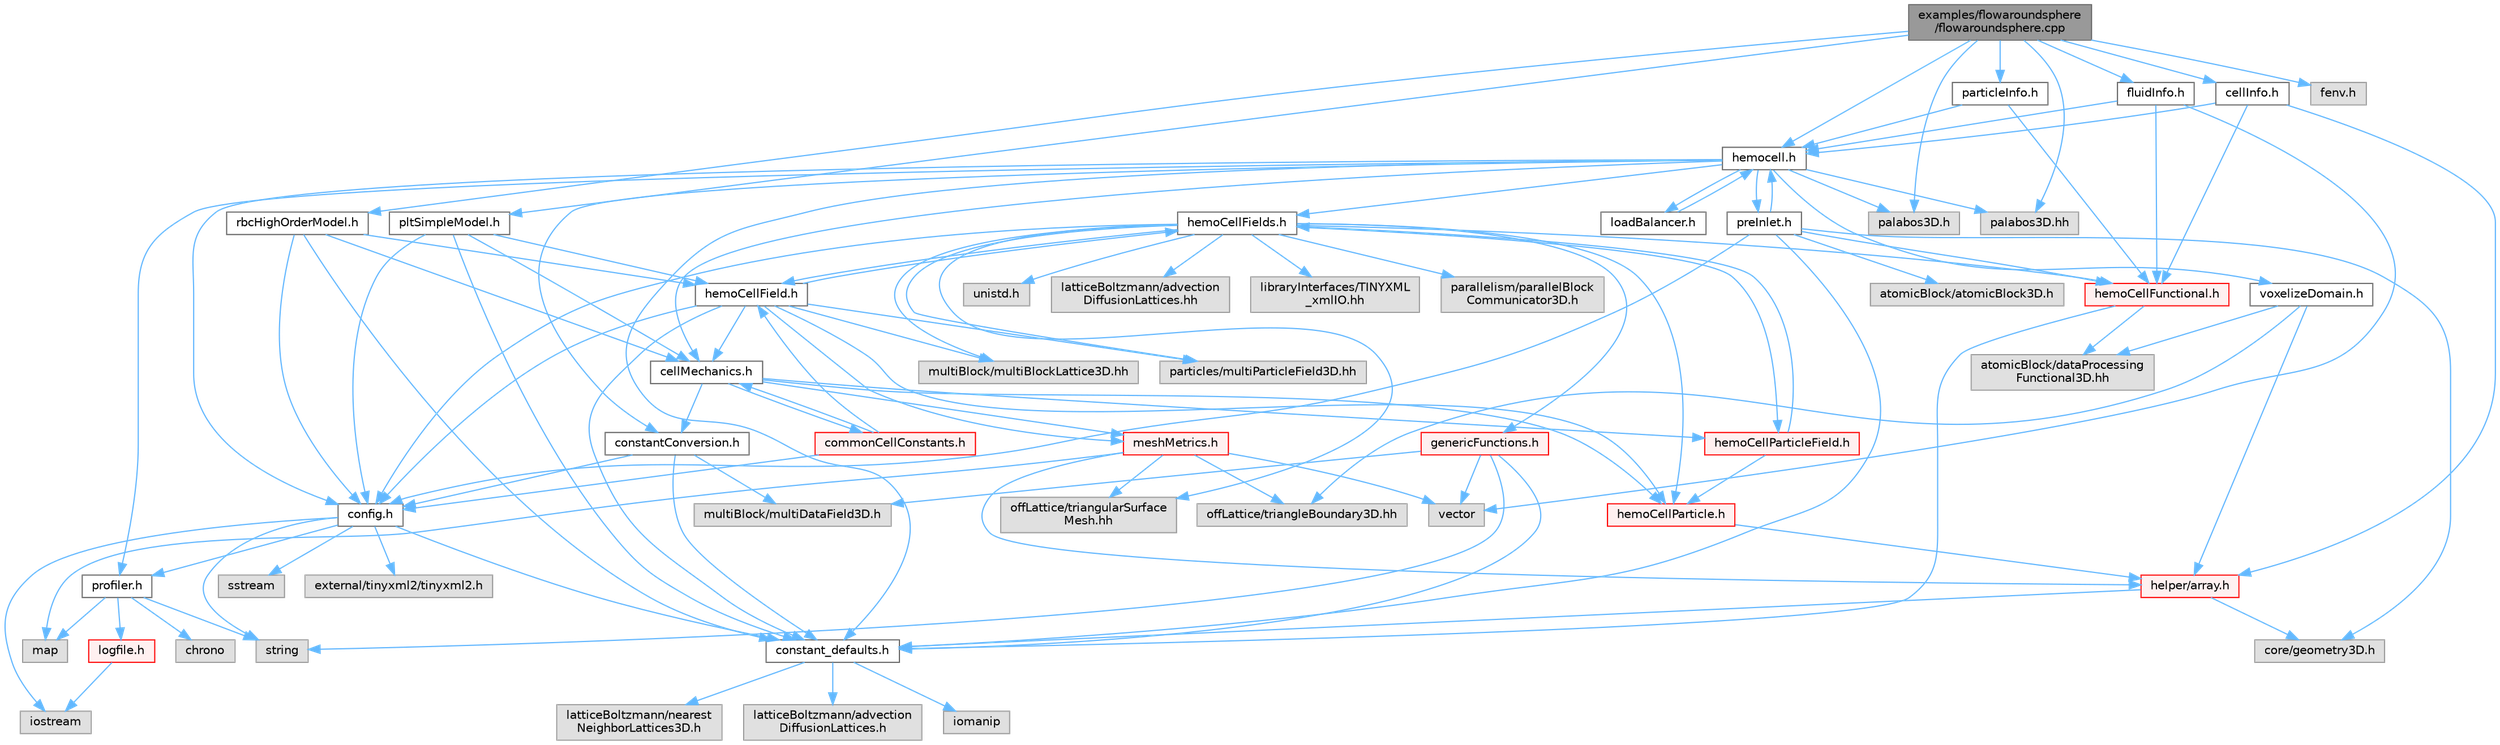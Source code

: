 digraph "examples/flowaroundsphere/flowaroundsphere.cpp"
{
 // LATEX_PDF_SIZE
  bgcolor="transparent";
  edge [fontname=Helvetica,fontsize=10,labelfontname=Helvetica,labelfontsize=10];
  node [fontname=Helvetica,fontsize=10,shape=box,height=0.2,width=0.4];
  Node1 [id="Node000001",label="examples/flowaroundsphere\l/flowaroundsphere.cpp",height=0.2,width=0.4,color="gray40", fillcolor="grey60", style="filled", fontcolor="black",tooltip=" "];
  Node1 -> Node2 [id="edge1_Node000001_Node000002",color="steelblue1",style="solid",tooltip=" "];
  Node2 [id="Node000002",label="hemocell.h",height=0.2,width=0.4,color="grey40", fillcolor="white", style="filled",URL="$hemocell_8h.html",tooltip=" "];
  Node2 -> Node3 [id="edge2_Node000002_Node000003",color="steelblue1",style="solid",tooltip=" "];
  Node3 [id="Node000003",label="constant_defaults.h",height=0.2,width=0.4,color="grey40", fillcolor="white", style="filled",URL="$constant__defaults_8h.html",tooltip=" "];
  Node3 -> Node4 [id="edge3_Node000003_Node000004",color="steelblue1",style="solid",tooltip=" "];
  Node4 [id="Node000004",label="iomanip",height=0.2,width=0.4,color="grey60", fillcolor="#E0E0E0", style="filled",tooltip=" "];
  Node3 -> Node5 [id="edge4_Node000003_Node000005",color="steelblue1",style="solid",tooltip=" "];
  Node5 [id="Node000005",label="latticeBoltzmann/nearest\lNeighborLattices3D.h",height=0.2,width=0.4,color="grey60", fillcolor="#E0E0E0", style="filled",tooltip=" "];
  Node3 -> Node6 [id="edge5_Node000003_Node000006",color="steelblue1",style="solid",tooltip=" "];
  Node6 [id="Node000006",label="latticeBoltzmann/advection\lDiffusionLattices.h",height=0.2,width=0.4,color="grey60", fillcolor="#E0E0E0", style="filled",tooltip=" "];
  Node2 -> Node7 [id="edge6_Node000002_Node000007",color="steelblue1",style="solid",tooltip=" "];
  Node7 [id="Node000007",label="config.h",height=0.2,width=0.4,color="grey40", fillcolor="white", style="filled",URL="$config_8h.html",tooltip=" "];
  Node7 -> Node8 [id="edge7_Node000007_Node000008",color="steelblue1",style="solid",tooltip=" "];
  Node8 [id="Node000008",label="profiler.h",height=0.2,width=0.4,color="grey40", fillcolor="white", style="filled",URL="$profiler_8h.html",tooltip=" "];
  Node8 -> Node9 [id="edge8_Node000008_Node000009",color="steelblue1",style="solid",tooltip=" "];
  Node9 [id="Node000009",label="chrono",height=0.2,width=0.4,color="grey60", fillcolor="#E0E0E0", style="filled",tooltip=" "];
  Node8 -> Node10 [id="edge9_Node000008_Node000010",color="steelblue1",style="solid",tooltip=" "];
  Node10 [id="Node000010",label="string",height=0.2,width=0.4,color="grey60", fillcolor="#E0E0E0", style="filled",tooltip=" "];
  Node8 -> Node11 [id="edge10_Node000008_Node000011",color="steelblue1",style="solid",tooltip=" "];
  Node11 [id="Node000011",label="map",height=0.2,width=0.4,color="grey60", fillcolor="#E0E0E0", style="filled",tooltip=" "];
  Node8 -> Node12 [id="edge11_Node000008_Node000012",color="steelblue1",style="solid",tooltip=" "];
  Node12 [id="Node000012",label="logfile.h",height=0.2,width=0.4,color="red", fillcolor="#FFF0F0", style="filled",URL="$logfile_8h.html",tooltip=" "];
  Node12 -> Node14 [id="edge12_Node000012_Node000014",color="steelblue1",style="solid",tooltip=" "];
  Node14 [id="Node000014",label="iostream",height=0.2,width=0.4,color="grey60", fillcolor="#E0E0E0", style="filled",tooltip=" "];
  Node7 -> Node15 [id="edge13_Node000007_Node000015",color="steelblue1",style="solid",tooltip=" "];
  Node15 [id="Node000015",label="external/tinyxml2/tinyxml2.h",height=0.2,width=0.4,color="grey60", fillcolor="#E0E0E0", style="filled",tooltip=" "];
  Node7 -> Node3 [id="edge14_Node000007_Node000003",color="steelblue1",style="solid",tooltip=" "];
  Node7 -> Node10 [id="edge15_Node000007_Node000010",color="steelblue1",style="solid",tooltip=" "];
  Node7 -> Node14 [id="edge16_Node000007_Node000014",color="steelblue1",style="solid",tooltip=" "];
  Node7 -> Node16 [id="edge17_Node000007_Node000016",color="steelblue1",style="solid",tooltip=" "];
  Node16 [id="Node000016",label="sstream",height=0.2,width=0.4,color="grey60", fillcolor="#E0E0E0", style="filled",tooltip=" "];
  Node2 -> Node17 [id="edge18_Node000002_Node000017",color="steelblue1",style="solid",tooltip=" "];
  Node17 [id="Node000017",label="hemoCellFields.h",height=0.2,width=0.4,color="grey40", fillcolor="white", style="filled",URL="$hemoCellFields_8h.html",tooltip=" "];
  Node17 -> Node18 [id="edge19_Node000017_Node000018",color="steelblue1",style="solid",tooltip=" "];
  Node18 [id="Node000018",label="hemoCellParticleField.h",height=0.2,width=0.4,color="red", fillcolor="#FFF0F0", style="filled",URL="$hemoCellParticleField_8h.html",tooltip=" "];
  Node18 -> Node17 [id="edge20_Node000018_Node000017",color="steelblue1",style="solid",tooltip=" "];
  Node18 -> Node21 [id="edge21_Node000018_Node000021",color="steelblue1",style="solid",tooltip=" "];
  Node21 [id="Node000021",label="hemoCellParticle.h",height=0.2,width=0.4,color="red", fillcolor="#FFF0F0", style="filled",URL="$hemoCellParticle_8h.html",tooltip=" "];
  Node21 -> Node22 [id="edge22_Node000021_Node000022",color="steelblue1",style="solid",tooltip=" "];
  Node22 [id="Node000022",label="helper/array.h",height=0.2,width=0.4,color="red", fillcolor="#FFF0F0", style="filled",URL="$array_8h.html",tooltip=" "];
  Node22 -> Node3 [id="edge23_Node000022_Node000003",color="steelblue1",style="solid",tooltip=" "];
  Node22 -> Node26 [id="edge24_Node000022_Node000026",color="steelblue1",style="solid",tooltip=" "];
  Node26 [id="Node000026",label="core/geometry3D.h",height=0.2,width=0.4,color="grey60", fillcolor="#E0E0E0", style="filled",tooltip=" "];
  Node17 -> Node30 [id="edge25_Node000017_Node000030",color="steelblue1",style="solid",tooltip=" "];
  Node30 [id="Node000030",label="genericFunctions.h",height=0.2,width=0.4,color="red", fillcolor="#FFF0F0", style="filled",URL="$genericFunctions_8h.html",tooltip=" "];
  Node30 -> Node32 [id="edge26_Node000030_Node000032",color="steelblue1",style="solid",tooltip=" "];
  Node32 [id="Node000032",label="vector",height=0.2,width=0.4,color="grey60", fillcolor="#E0E0E0", style="filled",tooltip=" "];
  Node30 -> Node10 [id="edge27_Node000030_Node000010",color="steelblue1",style="solid",tooltip=" "];
  Node30 -> Node36 [id="edge28_Node000030_Node000036",color="steelblue1",style="solid",tooltip=" "];
  Node36 [id="Node000036",label="multiBlock/multiDataField3D.h",height=0.2,width=0.4,color="grey60", fillcolor="#E0E0E0", style="filled",tooltip=" "];
  Node30 -> Node3 [id="edge29_Node000030_Node000003",color="steelblue1",style="solid",tooltip=" "];
  Node17 -> Node37 [id="edge30_Node000017_Node000037",color="steelblue1",style="solid",tooltip=" "];
  Node37 [id="Node000037",label="hemoCellFunctional.h",height=0.2,width=0.4,color="red", fillcolor="#FFF0F0", style="filled",URL="$hemoCellFunctional_8h.html",tooltip=" "];
  Node37 -> Node3 [id="edge31_Node000037_Node000003",color="steelblue1",style="solid",tooltip=" "];
  Node37 -> Node39 [id="edge32_Node000037_Node000039",color="steelblue1",style="solid",tooltip=" "];
  Node39 [id="Node000039",label="atomicBlock/dataProcessing\lFunctional3D.hh",height=0.2,width=0.4,color="grey60", fillcolor="#E0E0E0", style="filled",tooltip=" "];
  Node17 -> Node42 [id="edge33_Node000017_Node000042",color="steelblue1",style="solid",tooltip=" "];
  Node42 [id="Node000042",label="hemoCellField.h",height=0.2,width=0.4,color="grey40", fillcolor="white", style="filled",URL="$hemoCellField_8h.html",tooltip=" "];
  Node42 -> Node7 [id="edge34_Node000042_Node000007",color="steelblue1",style="solid",tooltip=" "];
  Node42 -> Node3 [id="edge35_Node000042_Node000003",color="steelblue1",style="solid",tooltip=" "];
  Node42 -> Node43 [id="edge36_Node000042_Node000043",color="steelblue1",style="solid",tooltip=" "];
  Node43 [id="Node000043",label="cellMechanics.h",height=0.2,width=0.4,color="grey40", fillcolor="white", style="filled",URL="$cellMechanics_8h.html",tooltip=" "];
  Node43 -> Node18 [id="edge37_Node000043_Node000018",color="steelblue1",style="solid",tooltip=" "];
  Node43 -> Node21 [id="edge38_Node000043_Node000021",color="steelblue1",style="solid",tooltip=" "];
  Node43 -> Node44 [id="edge39_Node000043_Node000044",color="steelblue1",style="solid",tooltip=" "];
  Node44 [id="Node000044",label="commonCellConstants.h",height=0.2,width=0.4,color="red", fillcolor="#FFF0F0", style="filled",URL="$commonCellConstants_8h.html",tooltip=" "];
  Node44 -> Node43 [id="edge40_Node000044_Node000043",color="steelblue1",style="solid",tooltip=" "];
  Node44 -> Node7 [id="edge41_Node000044_Node000007",color="steelblue1",style="solid",tooltip=" "];
  Node44 -> Node42 [id="edge42_Node000044_Node000042",color="steelblue1",style="solid",tooltip=" "];
  Node43 -> Node46 [id="edge43_Node000043_Node000046",color="steelblue1",style="solid",tooltip=" "];
  Node46 [id="Node000046",label="meshMetrics.h",height=0.2,width=0.4,color="red", fillcolor="#FFF0F0", style="filled",URL="$meshMetrics_8h.html",tooltip=" "];
  Node46 -> Node11 [id="edge44_Node000046_Node000011",color="steelblue1",style="solid",tooltip=" "];
  Node46 -> Node32 [id="edge45_Node000046_Node000032",color="steelblue1",style="solid",tooltip=" "];
  Node46 -> Node47 [id="edge46_Node000046_Node000047",color="steelblue1",style="solid",tooltip=" "];
  Node47 [id="Node000047",label="offLattice/triangularSurface\lMesh.hh",height=0.2,width=0.4,color="grey60", fillcolor="#E0E0E0", style="filled",tooltip=" "];
  Node46 -> Node48 [id="edge47_Node000046_Node000048",color="steelblue1",style="solid",tooltip=" "];
  Node48 [id="Node000048",label="offLattice/triangleBoundary3D.hh",height=0.2,width=0.4,color="grey60", fillcolor="#E0E0E0", style="filled",tooltip=" "];
  Node46 -> Node22 [id="edge48_Node000046_Node000022",color="steelblue1",style="solid",tooltip=" "];
  Node43 -> Node50 [id="edge49_Node000043_Node000050",color="steelblue1",style="solid",tooltip=" "];
  Node50 [id="Node000050",label="constantConversion.h",height=0.2,width=0.4,color="grey40", fillcolor="white", style="filled",URL="$constantConversion_8h.html",tooltip=" "];
  Node50 -> Node7 [id="edge50_Node000050_Node000007",color="steelblue1",style="solid",tooltip=" "];
  Node50 -> Node3 [id="edge51_Node000050_Node000003",color="steelblue1",style="solid",tooltip=" "];
  Node50 -> Node36 [id="edge52_Node000050_Node000036",color="steelblue1",style="solid",tooltip=" "];
  Node42 -> Node46 [id="edge53_Node000042_Node000046",color="steelblue1",style="solid",tooltip=" "];
  Node42 -> Node17 [id="edge54_Node000042_Node000017",color="steelblue1",style="solid",tooltip=" "];
  Node42 -> Node21 [id="edge55_Node000042_Node000021",color="steelblue1",style="solid",tooltip=" "];
  Node42 -> Node51 [id="edge56_Node000042_Node000051",color="steelblue1",style="solid",tooltip=" "];
  Node51 [id="Node000051",label="multiBlock/multiBlockLattice3D.hh",height=0.2,width=0.4,color="grey60", fillcolor="#E0E0E0", style="filled",tooltip=" "];
  Node42 -> Node52 [id="edge57_Node000042_Node000052",color="steelblue1",style="solid",tooltip=" "];
  Node52 [id="Node000052",label="particles/multiParticleField3D.hh",height=0.2,width=0.4,color="grey60", fillcolor="#E0E0E0", style="filled",tooltip=" "];
  Node17 -> Node21 [id="edge58_Node000017_Node000021",color="steelblue1",style="solid",tooltip=" "];
  Node17 -> Node7 [id="edge59_Node000017_Node000007",color="steelblue1",style="solid",tooltip=" "];
  Node17 -> Node53 [id="edge60_Node000017_Node000053",color="steelblue1",style="solid",tooltip=" "];
  Node53 [id="Node000053",label="unistd.h",height=0.2,width=0.4,color="grey60", fillcolor="#E0E0E0", style="filled",tooltip=" "];
  Node17 -> Node54 [id="edge61_Node000017_Node000054",color="steelblue1",style="solid",tooltip=" "];
  Node54 [id="Node000054",label="latticeBoltzmann/advection\lDiffusionLattices.hh",height=0.2,width=0.4,color="grey60", fillcolor="#E0E0E0", style="filled",tooltip=" "];
  Node17 -> Node51 [id="edge62_Node000017_Node000051",color="steelblue1",style="solid",tooltip=" "];
  Node17 -> Node47 [id="edge63_Node000017_Node000047",color="steelblue1",style="solid",tooltip=" "];
  Node17 -> Node55 [id="edge64_Node000017_Node000055",color="steelblue1",style="solid",tooltip=" "];
  Node55 [id="Node000055",label="libraryInterfaces/TINYXML\l_xmlIO.hh",height=0.2,width=0.4,color="grey60", fillcolor="#E0E0E0", style="filled",tooltip=" "];
  Node17 -> Node52 [id="edge65_Node000017_Node000052",color="steelblue1",style="solid",tooltip=" "];
  Node17 -> Node56 [id="edge66_Node000017_Node000056",color="steelblue1",style="solid",tooltip=" "];
  Node56 [id="Node000056",label="parallelism/parallelBlock\lCommunicator3D.h",height=0.2,width=0.4,color="grey60", fillcolor="#E0E0E0", style="filled",tooltip=" "];
  Node2 -> Node57 [id="edge67_Node000002_Node000057",color="steelblue1",style="solid",tooltip=" "];
  Node57 [id="Node000057",label="loadBalancer.h",height=0.2,width=0.4,color="grey40", fillcolor="white", style="filled",URL="$loadBalancer_8h.html",tooltip=" "];
  Node57 -> Node2 [id="edge68_Node000057_Node000002",color="steelblue1",style="solid",tooltip=" "];
  Node2 -> Node8 [id="edge69_Node000002_Node000008",color="steelblue1",style="solid",tooltip=" "];
  Node2 -> Node43 [id="edge70_Node000002_Node000043",color="steelblue1",style="solid",tooltip=" "];
  Node2 -> Node50 [id="edge71_Node000002_Node000050",color="steelblue1",style="solid",tooltip=" "];
  Node2 -> Node58 [id="edge72_Node000002_Node000058",color="steelblue1",style="solid",tooltip=" "];
  Node58 [id="Node000058",label="preInlet.h",height=0.2,width=0.4,color="grey40", fillcolor="white", style="filled",URL="$preInlet_8h.html",tooltip=" "];
  Node58 -> Node3 [id="edge73_Node000058_Node000003",color="steelblue1",style="solid",tooltip=" "];
  Node58 -> Node37 [id="edge74_Node000058_Node000037",color="steelblue1",style="solid",tooltip=" "];
  Node58 -> Node26 [id="edge75_Node000058_Node000026",color="steelblue1",style="solid",tooltip=" "];
  Node58 -> Node20 [id="edge76_Node000058_Node000020",color="steelblue1",style="solid",tooltip=" "];
  Node20 [id="Node000020",label="atomicBlock/atomicBlock3D.h",height=0.2,width=0.4,color="grey60", fillcolor="#E0E0E0", style="filled",tooltip=" "];
  Node58 -> Node7 [id="edge77_Node000058_Node000007",color="steelblue1",style="solid",tooltip=" "];
  Node58 -> Node2 [id="edge78_Node000058_Node000002",color="steelblue1",style="solid",tooltip=" "];
  Node2 -> Node59 [id="edge79_Node000002_Node000059",color="steelblue1",style="solid",tooltip=" "];
  Node59 [id="Node000059",label="voxelizeDomain.h",height=0.2,width=0.4,color="grey40", fillcolor="white", style="filled",URL="$voxelizeDomain_8h.html",tooltip=" "];
  Node59 -> Node39 [id="edge80_Node000059_Node000039",color="steelblue1",style="solid",tooltip=" "];
  Node59 -> Node48 [id="edge81_Node000059_Node000048",color="steelblue1",style="solid",tooltip=" "];
  Node59 -> Node22 [id="edge82_Node000059_Node000022",color="steelblue1",style="solid",tooltip=" "];
  Node2 -> Node60 [id="edge83_Node000002_Node000060",color="steelblue1",style="solid",tooltip=" "];
  Node60 [id="Node000060",label="palabos3D.h",height=0.2,width=0.4,color="grey60", fillcolor="#E0E0E0", style="filled",tooltip=" "];
  Node2 -> Node61 [id="edge84_Node000002_Node000061",color="steelblue1",style="solid",tooltip=" "];
  Node61 [id="Node000061",label="palabos3D.hh",height=0.2,width=0.4,color="grey60", fillcolor="#E0E0E0", style="filled",tooltip=" "];
  Node1 -> Node62 [id="edge85_Node000001_Node000062",color="steelblue1",style="solid",tooltip=" "];
  Node62 [id="Node000062",label="rbcHighOrderModel.h",height=0.2,width=0.4,color="grey40", fillcolor="white", style="filled",URL="$rbcHighOrderModel_8h.html",tooltip=" "];
  Node62 -> Node7 [id="edge86_Node000062_Node000007",color="steelblue1",style="solid",tooltip=" "];
  Node62 -> Node43 [id="edge87_Node000062_Node000043",color="steelblue1",style="solid",tooltip=" "];
  Node62 -> Node42 [id="edge88_Node000062_Node000042",color="steelblue1",style="solid",tooltip=" "];
  Node62 -> Node3 [id="edge89_Node000062_Node000003",color="steelblue1",style="solid",tooltip=" "];
  Node1 -> Node63 [id="edge90_Node000001_Node000063",color="steelblue1",style="solid",tooltip=" "];
  Node63 [id="Node000063",label="pltSimpleModel.h",height=0.2,width=0.4,color="grey40", fillcolor="white", style="filled",URL="$pltSimpleModel_8h.html",tooltip=" "];
  Node63 -> Node7 [id="edge91_Node000063_Node000007",color="steelblue1",style="solid",tooltip=" "];
  Node63 -> Node43 [id="edge92_Node000063_Node000043",color="steelblue1",style="solid",tooltip=" "];
  Node63 -> Node3 [id="edge93_Node000063_Node000003",color="steelblue1",style="solid",tooltip=" "];
  Node63 -> Node42 [id="edge94_Node000063_Node000042",color="steelblue1",style="solid",tooltip=" "];
  Node1 -> Node64 [id="edge95_Node000001_Node000064",color="steelblue1",style="solid",tooltip=" "];
  Node64 [id="Node000064",label="cellInfo.h",height=0.2,width=0.4,color="grey40", fillcolor="white", style="filled",URL="$cellInfo_8h.html",tooltip=" "];
  Node64 -> Node2 [id="edge96_Node000064_Node000002",color="steelblue1",style="solid",tooltip=" "];
  Node64 -> Node37 [id="edge97_Node000064_Node000037",color="steelblue1",style="solid",tooltip=" "];
  Node64 -> Node22 [id="edge98_Node000064_Node000022",color="steelblue1",style="solid",tooltip=" "];
  Node1 -> Node65 [id="edge99_Node000001_Node000065",color="steelblue1",style="solid",tooltip=" "];
  Node65 [id="Node000065",label="fluidInfo.h",height=0.2,width=0.4,color="grey40", fillcolor="white", style="filled",URL="$fluidInfo_8h.html",tooltip=" "];
  Node65 -> Node2 [id="edge100_Node000065_Node000002",color="steelblue1",style="solid",tooltip=" "];
  Node65 -> Node37 [id="edge101_Node000065_Node000037",color="steelblue1",style="solid",tooltip=" "];
  Node65 -> Node32 [id="edge102_Node000065_Node000032",color="steelblue1",style="solid",tooltip=" "];
  Node1 -> Node66 [id="edge103_Node000001_Node000066",color="steelblue1",style="solid",tooltip=" "];
  Node66 [id="Node000066",label="particleInfo.h",height=0.2,width=0.4,color="grey40", fillcolor="white", style="filled",URL="$particleInfo_8h.html",tooltip=" "];
  Node66 -> Node2 [id="edge104_Node000066_Node000002",color="steelblue1",style="solid",tooltip=" "];
  Node66 -> Node37 [id="edge105_Node000066_Node000037",color="steelblue1",style="solid",tooltip=" "];
  Node1 -> Node67 [id="edge106_Node000001_Node000067",color="steelblue1",style="solid",tooltip=" "];
  Node67 [id="Node000067",label="fenv.h",height=0.2,width=0.4,color="grey60", fillcolor="#E0E0E0", style="filled",tooltip=" "];
  Node1 -> Node60 [id="edge107_Node000001_Node000060",color="steelblue1",style="solid",tooltip=" "];
  Node1 -> Node61 [id="edge108_Node000001_Node000061",color="steelblue1",style="solid",tooltip=" "];
}
